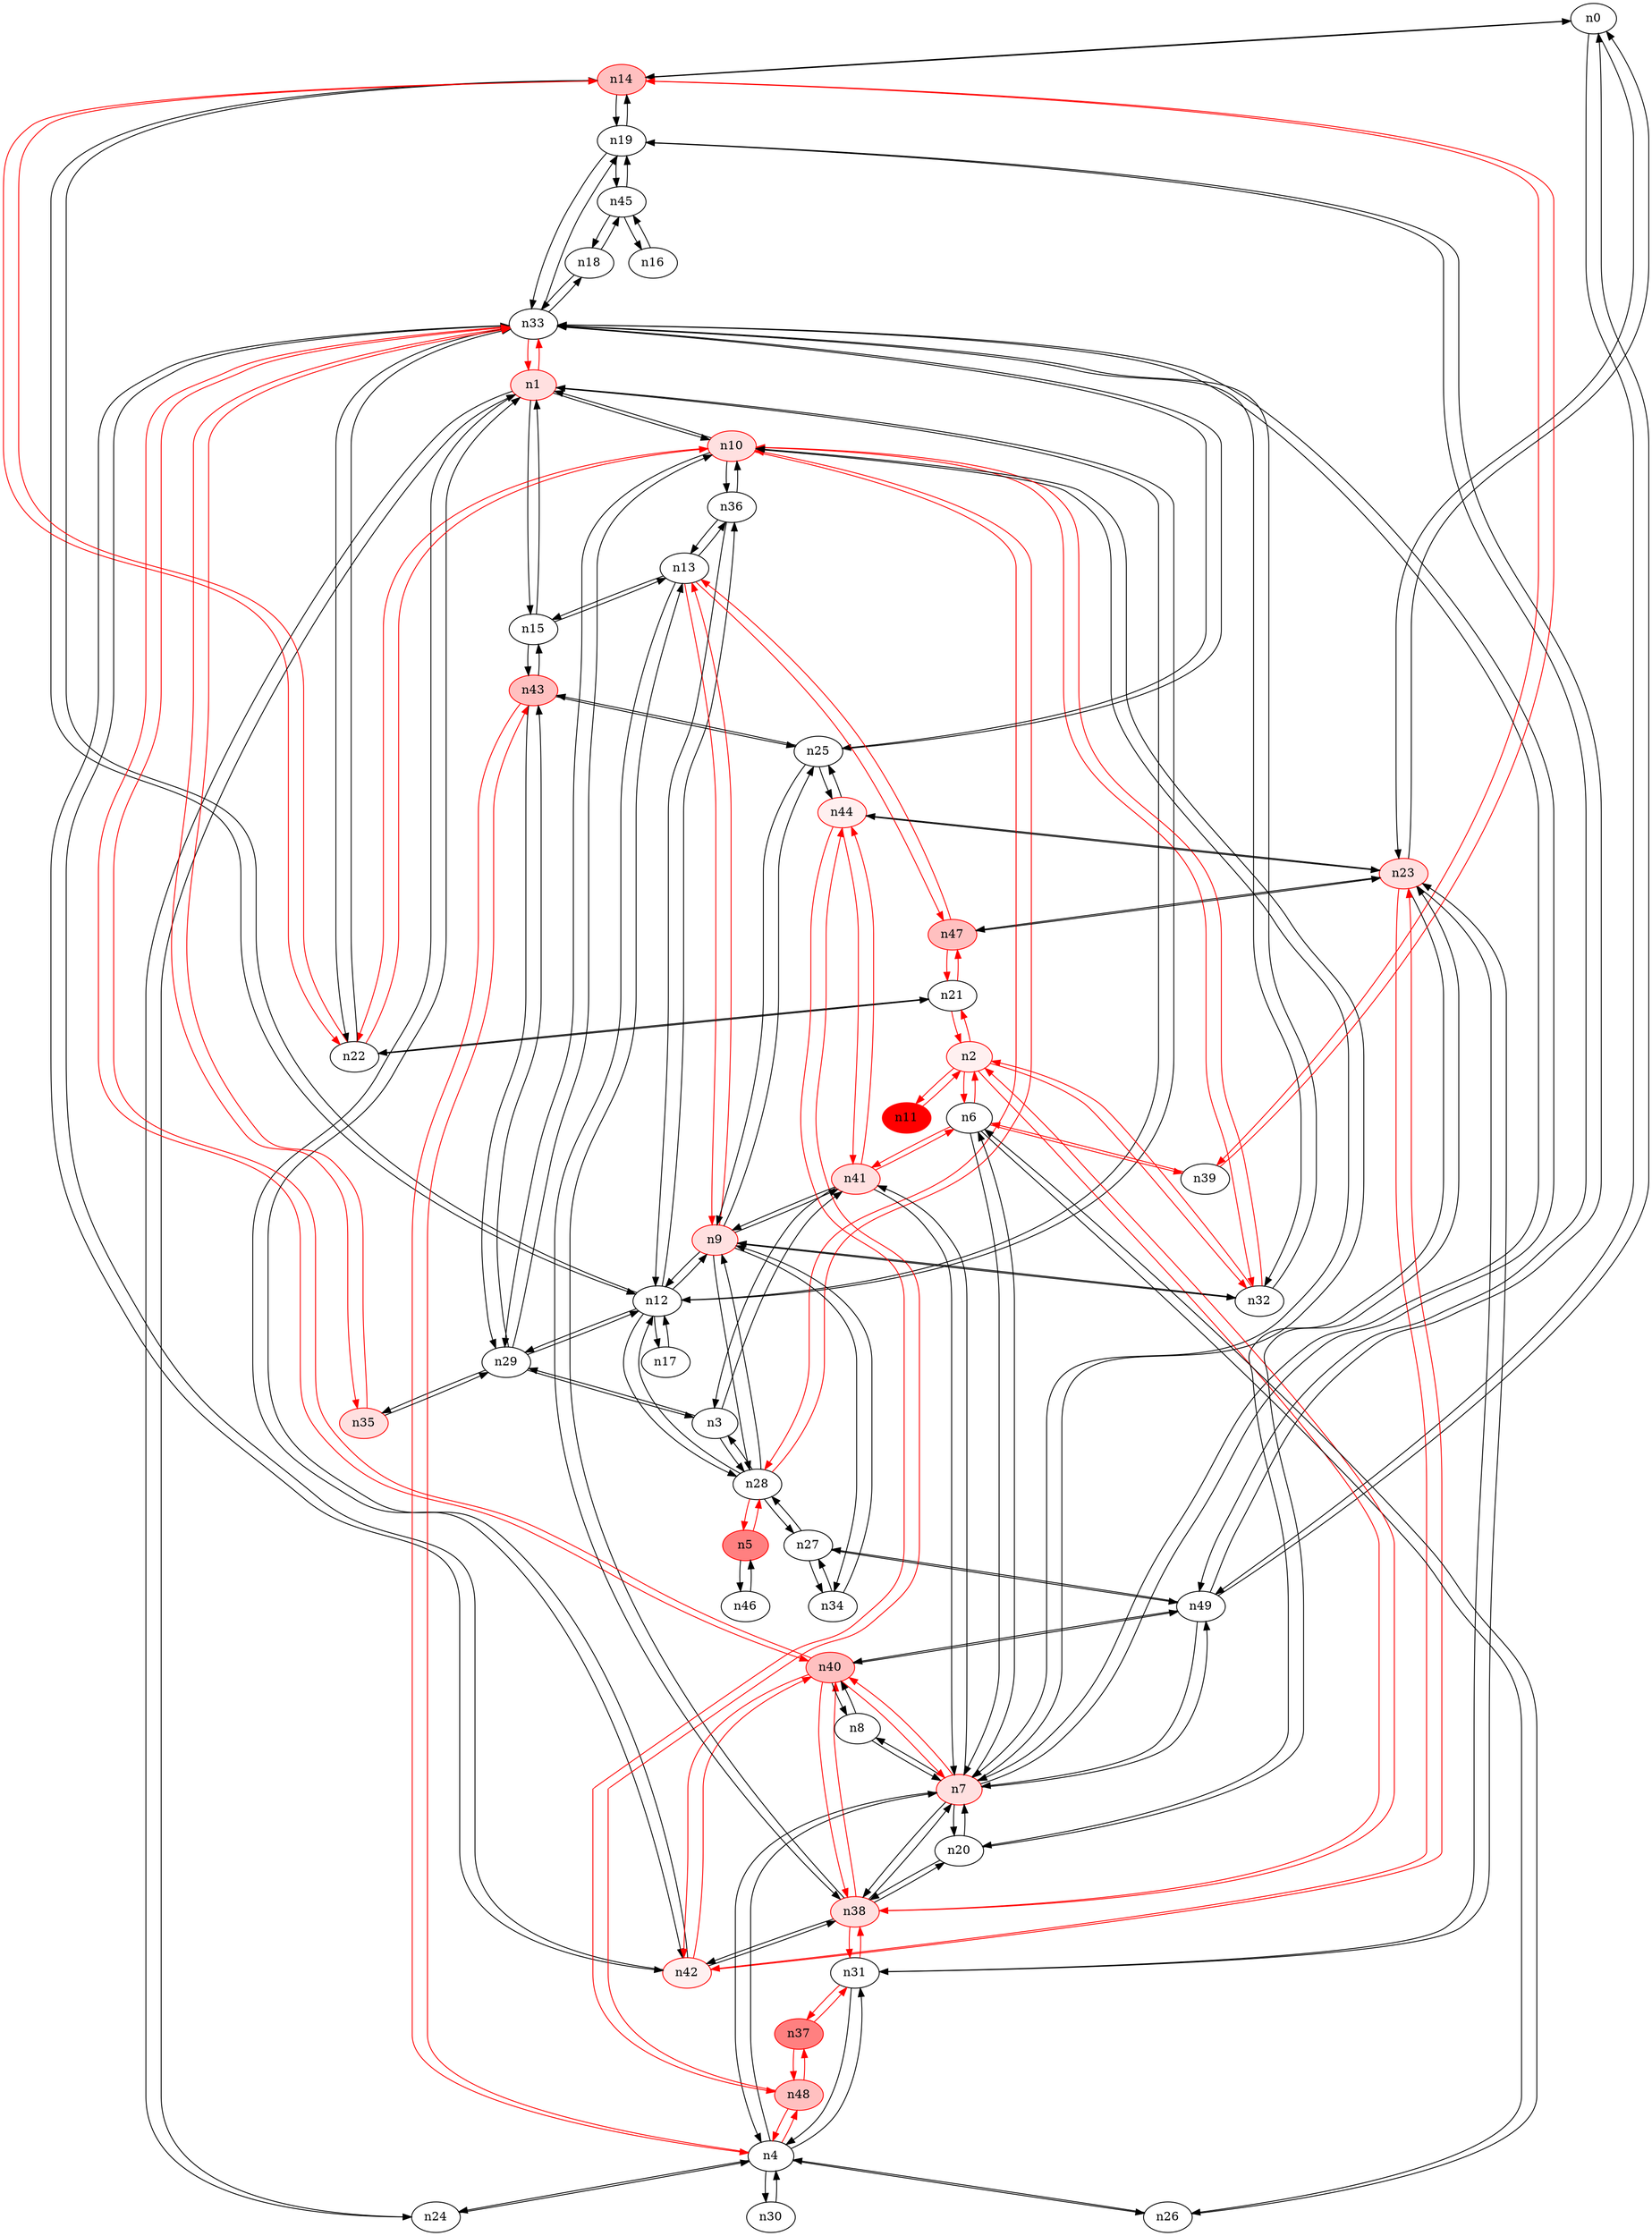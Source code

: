 strict digraph {
n0 [type=switch];
n14 [type=switch, color="#FF0000", style=filled, fillcolor="#FFC0C0"];
n23 [type=switch, color="#FF0000", style=filled, fillcolor="#FFE0E0"];
n49 [type=switch];
n1 [type=host, color="#FF0000", style=filled, fillcolor="#FFE0E0"];
n10 [type=host, color="#FF0000", style=filled, fillcolor="#FFE0E0"];
n12 [type=switch];
n15 [type=switch];
n24 [type=switch];
n33 [type=switch];
n42 [type=host, color="#FF0000", style=filled, fillcolor="#FFF0F0"];
n2 [type=host, color="#FF0000", style=filled, fillcolor="#FFF0F0"];
n6 [type=switch];
n11 [type=switch, color="#FF0000", style=filled, fillcolor="#FF0000"];
n21 [type=switch];
n32 [type=switch];
n38 [type=host, color="#FF0000", style=filled, fillcolor="#FFE0E0"];
n3 [type=switch];
n28 [type=switch];
n29 [type=switch];
n41 [type=host, color="#FF0000", style=filled, fillcolor="#FFE0E0"];
n4 [type=switch];
n7 [type=host, color="#FF0000", style=filled, fillcolor="#FFE0E0"];
n26 [type=switch];
n30 [type=switch];
n31 [type=switch];
n43 [type=host, color="#FF0000", style=filled, fillcolor="#FFC0C0"];
n48 [type=switch, color="#FF0000", style=filled, fillcolor="#FFC0C0"];
n5 [type=host, color="#FF0000", style=filled, fillcolor="#FF8080"];
n46 [type=switch];
n39 [type=switch];
n8 [type=switch];
n20 [type=switch];
n40 [type=switch, color="#FF0000", style=filled, fillcolor="#FFC0C0"];
n9 [type=host, color="#FF0000", style=filled, fillcolor="#FFE0E0"];
n13 [type=switch];
n25 [type=switch];
n34 [type=switch];
n22 [type=switch];
n36 [type=switch];
n17 [type=switch];
n47 [type=switch, color="#FF0000", style=filled, fillcolor="#FFC0C0"];
n19 [type=switch];
n16 [type=switch];
n45 [type=switch];
n18 [type=switch];
n44 [type=host, color="#FF0000", style=filled, fillcolor="#FFF0F0"];
n27 [type=switch];
n35 [type=host, color="#FF0000", style=filled, fillcolor="#FFE0E0"];
n37 [type=switch, color="#FF0000", style=filled, fillcolor="#FF8080"];
n0 -> n14 [src_port=0, dst_port=0];
n0 -> n23 [src_port=0, dst_port=0];
n0 -> n49 [src_port=0, dst_port=0];
n14 -> n0 [src_port=0, dst_port=0];
n14 -> n12 [src_port=0, dst_port=0];
n14 -> n39 [src_port=0, dst_port=0, color="#FF0000"];
n14 -> n22 [src_port=0, dst_port=0, color="#FF0000"];
n14 -> n19 [src_port=0, dst_port=0];
n23 -> n0 [src_port=0, dst_port=0];
n23 -> n42 [src_port=0, dst_port=0, color="#FF0000"];
n23 -> n31 [src_port=0, dst_port=0];
n23 -> n20 [src_port=0, dst_port=0];
n23 -> n47 [src_port=0, dst_port=0];
n23 -> n44 [src_port=0, dst_port=0];
n49 -> n0 [src_port=0, dst_port=0];
n49 -> n7 [src_port=0, dst_port=0];
n49 -> n40 [src_port=0, dst_port=0];
n49 -> n19 [src_port=0, dst_port=0];
n49 -> n27 [src_port=0, dst_port=0];
n1 -> n10 [src_port=0, dst_port=0];
n1 -> n12 [src_port=0, dst_port=0];
n1 -> n15 [src_port=0, dst_port=0];
n1 -> n24 [src_port=0, dst_port=0];
n1 -> n33 [src_port=0, dst_port=0, color="#FF0000"];
n1 -> n42 [src_port=0, dst_port=0];
n10 -> n1 [src_port=0, dst_port=0];
n10 -> n32 [src_port=0, dst_port=0, color="#FF0000"];
n10 -> n28 [src_port=0, dst_port=0, color="#FF0000"];
n10 -> n29 [src_port=0, dst_port=0];
n10 -> n7 [src_port=0, dst_port=0];
n10 -> n22 [src_port=0, dst_port=0, color="#FF0000"];
n10 -> n36 [src_port=0, dst_port=0];
n12 -> n14 [src_port=0, dst_port=0];
n12 -> n1 [src_port=0, dst_port=0];
n12 -> n28 [src_port=0, dst_port=0];
n12 -> n29 [src_port=0, dst_port=0];
n12 -> n9 [src_port=0, dst_port=0];
n12 -> n36 [src_port=0, dst_port=0];
n12 -> n17 [src_port=0, dst_port=0];
n15 -> n1 [src_port=0, dst_port=0];
n15 -> n43 [src_port=0, dst_port=0];
n15 -> n13 [src_port=0, dst_port=0];
n24 -> n1 [src_port=0, dst_port=0];
n24 -> n4 [src_port=0, dst_port=0];
n33 -> n1 [src_port=0, dst_port=0, color="#FF0000"];
n33 -> n42 [src_port=0, dst_port=0];
n33 -> n32 [src_port=0, dst_port=0];
n33 -> n7 [src_port=0, dst_port=0];
n33 -> n40 [src_port=0, dst_port=0, color="#FF0000"];
n33 -> n25 [src_port=0, dst_port=0];
n33 -> n22 [src_port=0, dst_port=0];
n33 -> n19 [src_port=0, dst_port=0];
n33 -> n18 [src_port=0, dst_port=0];
n33 -> n35 [src_port=0, dst_port=0, color="#FF0000"];
n42 -> n23 [src_port=0, dst_port=0, color="#FF0000"];
n42 -> n1 [src_port=0, dst_port=0];
n42 -> n33 [src_port=0, dst_port=0];
n42 -> n38 [src_port=0, dst_port=0];
n42 -> n40 [src_port=0, dst_port=0, color="#FF0000"];
n2 -> n6 [src_port=0, dst_port=0, color="#FF0000"];
n2 -> n11 [src_port=0, dst_port=0, color="#FF0000"];
n2 -> n21 [src_port=0, dst_port=0, color="#FF0000"];
n2 -> n32 [src_port=0, dst_port=0, color="#FF0000"];
n2 -> n38 [src_port=0, dst_port=0, color="#FF0000"];
n6 -> n2 [src_port=0, dst_port=0, color="#FF0000"];
n6 -> n41 [src_port=0, dst_port=0, color="#FF0000"];
n6 -> n7 [src_port=0, dst_port=0];
n6 -> n26 [src_port=0, dst_port=0];
n6 -> n39 [src_port=0, dst_port=0, color="#FF0000"];
n11 -> n2 [src_port=0, dst_port=0, color="#FF0000"];
n21 -> n2 [src_port=0, dst_port=0, color="#FF0000"];
n21 -> n22 [src_port=0, dst_port=0];
n21 -> n47 [src_port=0, dst_port=0, color="#FF0000"];
n32 -> n10 [src_port=0, dst_port=0, color="#FF0000"];
n32 -> n33 [src_port=0, dst_port=0];
n32 -> n2 [src_port=0, dst_port=0, color="#FF0000"];
n32 -> n9 [src_port=0, dst_port=0];
n38 -> n42 [src_port=0, dst_port=0];
n38 -> n2 [src_port=0, dst_port=0, color="#FF0000"];
n38 -> n7 [src_port=0, dst_port=0];
n38 -> n31 [src_port=0, dst_port=0, color="#FF0000"];
n38 -> n20 [src_port=0, dst_port=0];
n38 -> n40 [src_port=0, dst_port=0, color="#FF0000"];
n38 -> n13 [src_port=0, dst_port=0];
n3 -> n28 [src_port=0, dst_port=0];
n3 -> n29 [src_port=0, dst_port=0];
n3 -> n41 [src_port=0, dst_port=0];
n28 -> n10 [src_port=0, dst_port=0, color="#FF0000"];
n28 -> n12 [src_port=0, dst_port=0];
n28 -> n3 [src_port=0, dst_port=0];
n28 -> n5 [src_port=0, dst_port=0, color="#FF0000"];
n28 -> n9 [src_port=0, dst_port=0];
n28 -> n27 [src_port=0, dst_port=0];
n29 -> n10 [src_port=0, dst_port=0];
n29 -> n12 [src_port=0, dst_port=0];
n29 -> n3 [src_port=0, dst_port=0];
n29 -> n43 [src_port=0, dst_port=0];
n29 -> n35 [src_port=0, dst_port=0];
n41 -> n6 [src_port=0, dst_port=0, color="#FF0000"];
n41 -> n3 [src_port=0, dst_port=0];
n41 -> n7 [src_port=0, dst_port=0];
n41 -> n9 [src_port=0, dst_port=0];
n41 -> n44 [src_port=0, dst_port=0, color="#FF0000"];
n4 -> n24 [src_port=0, dst_port=0];
n4 -> n7 [src_port=0, dst_port=0];
n4 -> n26 [src_port=0, dst_port=0];
n4 -> n30 [src_port=0, dst_port=0];
n4 -> n31 [src_port=0, dst_port=0];
n4 -> n43 [src_port=0, dst_port=0, color="#FF0000"];
n4 -> n48 [src_port=0, dst_port=0, color="#FF0000"];
n7 -> n49 [src_port=0, dst_port=0];
n7 -> n10 [src_port=0, dst_port=0];
n7 -> n33 [src_port=0, dst_port=0];
n7 -> n6 [src_port=0, dst_port=0];
n7 -> n38 [src_port=0, dst_port=0];
n7 -> n41 [src_port=0, dst_port=0];
n7 -> n4 [src_port=0, dst_port=0];
n7 -> n8 [src_port=0, dst_port=0];
n7 -> n20 [src_port=0, dst_port=0];
n7 -> n40 [src_port=0, dst_port=0, color="#FF0000"];
n26 -> n6 [src_port=0, dst_port=0];
n26 -> n4 [src_port=0, dst_port=0];
n30 -> n4 [src_port=0, dst_port=0];
n31 -> n23 [src_port=0, dst_port=0];
n31 -> n38 [src_port=0, dst_port=0, color="#FF0000"];
n31 -> n4 [src_port=0, dst_port=0];
n31 -> n37 [src_port=0, dst_port=0, color="#FF0000"];
n43 -> n15 [src_port=0, dst_port=0];
n43 -> n29 [src_port=0, dst_port=0];
n43 -> n4 [src_port=0, dst_port=0, color="#FF0000"];
n43 -> n25 [src_port=0, dst_port=0];
n48 -> n4 [src_port=0, dst_port=0, color="#FF0000"];
n48 -> n44 [src_port=0, dst_port=0, color="#FF0000"];
n48 -> n37 [src_port=0, dst_port=0, color="#FF0000"];
n5 -> n28 [src_port=0, dst_port=0, color="#FF0000"];
n5 -> n46 [src_port=0, dst_port=0];
n46 -> n5 [src_port=0, dst_port=0];
n39 -> n14 [src_port=0, dst_port=0, color="#FF0000"];
n39 -> n6 [src_port=0, dst_port=0, color="#FF0000"];
n8 -> n7 [src_port=0, dst_port=0];
n8 -> n40 [src_port=0, dst_port=0];
n20 -> n23 [src_port=0, dst_port=0];
n20 -> n38 [src_port=0, dst_port=0];
n20 -> n7 [src_port=0, dst_port=0];
n40 -> n49 [src_port=0, dst_port=0];
n40 -> n33 [src_port=0, dst_port=0, color="#FF0000"];
n40 -> n42 [src_port=0, dst_port=0, color="#FF0000"];
n40 -> n38 [src_port=0, dst_port=0, color="#FF0000"];
n40 -> n7 [src_port=0, dst_port=0, color="#FF0000"];
n40 -> n8 [src_port=0, dst_port=0];
n9 -> n12 [src_port=0, dst_port=0];
n9 -> n32 [src_port=0, dst_port=0];
n9 -> n28 [src_port=0, dst_port=0];
n9 -> n41 [src_port=0, dst_port=0];
n9 -> n13 [src_port=0, dst_port=0, color="#FF0000"];
n9 -> n25 [src_port=0, dst_port=0];
n9 -> n34 [src_port=0, dst_port=0];
n13 -> n15 [src_port=0, dst_port=0];
n13 -> n38 [src_port=0, dst_port=0];
n13 -> n9 [src_port=0, dst_port=0, color="#FF0000"];
n13 -> n36 [src_port=0, dst_port=0];
n13 -> n47 [src_port=0, dst_port=0, color="#FF0000"];
n25 -> n33 [src_port=0, dst_port=0];
n25 -> n43 [src_port=0, dst_port=0];
n25 -> n9 [src_port=0, dst_port=0];
n25 -> n44 [src_port=0, dst_port=0];
n34 -> n9 [src_port=0, dst_port=0];
n34 -> n27 [src_port=0, dst_port=0];
n22 -> n14 [src_port=0, dst_port=0, color="#FF0000"];
n22 -> n10 [src_port=0, dst_port=0, color="#FF0000"];
n22 -> n33 [src_port=0, dst_port=0];
n22 -> n21 [src_port=0, dst_port=0];
n36 -> n10 [src_port=0, dst_port=0];
n36 -> n12 [src_port=0, dst_port=0];
n36 -> n13 [src_port=0, dst_port=0];
n17 -> n12 [src_port=0, dst_port=0];
n47 -> n23 [src_port=0, dst_port=0];
n47 -> n21 [src_port=0, dst_port=0, color="#FF0000"];
n47 -> n13 [src_port=0, dst_port=0, color="#FF0000"];
n19 -> n14 [src_port=0, dst_port=0];
n19 -> n49 [src_port=0, dst_port=0];
n19 -> n33 [src_port=0, dst_port=0];
n19 -> n45 [src_port=0, dst_port=0];
n16 -> n45 [src_port=0, dst_port=0];
n45 -> n19 [src_port=0, dst_port=0];
n45 -> n16 [src_port=0, dst_port=0];
n45 -> n18 [src_port=0, dst_port=0];
n18 -> n33 [src_port=0, dst_port=0];
n18 -> n45 [src_port=0, dst_port=0];
n44 -> n23 [src_port=0, dst_port=0];
n44 -> n41 [src_port=0, dst_port=0, color="#FF0000"];
n44 -> n48 [src_port=0, dst_port=0, color="#FF0000"];
n44 -> n25 [src_port=0, dst_port=0];
n27 -> n49 [src_port=0, dst_port=0];
n27 -> n28 [src_port=0, dst_port=0];
n27 -> n34 [src_port=0, dst_port=0];
n35 -> n33 [src_port=0, dst_port=0, color="#FF0000"];
n35 -> n29 [src_port=0, dst_port=0];
n37 -> n31 [src_port=0, dst_port=0, color="#FF0000"];
n37 -> n48 [src_port=0, dst_port=0, color="#FF0000"];
}
